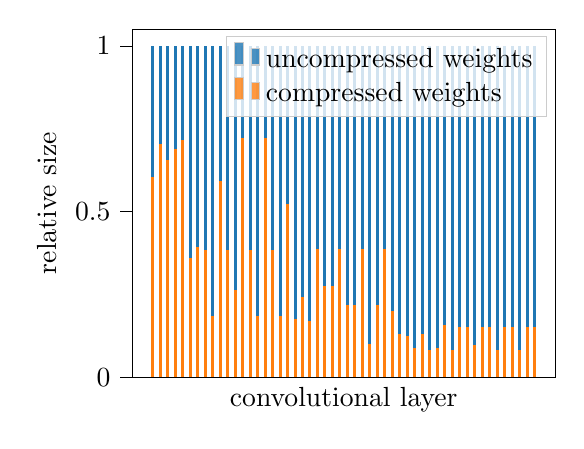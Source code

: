 % This file was created with tikzplotlib v0.10.1.
\begin{tikzpicture}

\definecolor{darkgray176}{RGB}{176,176,176}
\definecolor{darkorange25512714}{RGB}{255,127,14}
\definecolor{lightgray204}{RGB}{204,204,204}
\definecolor{steelblue31119180}{RGB}{31,119,180}

\begin{axis}[
height=6cm,
legend cell align={left},
legend style={fill opacity=0.8, draw opacity=1, text opacity=1, draw=lightgray204},
tick align=outside,
tick pos=left,
x grid style={darkgray176},
xlabel={convolutional layer},
xmin=-13.85, xmax=268.85,
xtick style={color=black},
xmajorticks=false,
y grid style={darkgray176},
ylabel={relative size},
ymin=0.0, ymax=1.05,
ytick style={color=black}
]
\draw[draw=none,fill=steelblue31119180] (axis cs:-1.0,0.0) rectangle (axis cs:1.0,1.0);
\addlegendimage{ybar,ybar legend,draw=none,fill=steelblue31119180}
\addlegendentry{uncompressed weights}

\draw[draw=none,fill=steelblue31119180] (axis cs:4.0,0.0) rectangle (axis cs:6.0,1.0);
\draw[draw=none,fill=steelblue31119180] (axis cs:9.0,0.0) rectangle (axis cs:11.0,1.0);
\draw[draw=none,fill=steelblue31119180] (axis cs:14.0,0.0) rectangle (axis cs:16.0,1.0);
\draw[draw=none,fill=steelblue31119180] (axis cs:19.0,0.0) rectangle (axis cs:21.0,1.0);
\draw[draw=none,fill=steelblue31119180] (axis cs:24.0,0.0) rectangle (axis cs:26.0,1.0);
\draw[draw=none,fill=steelblue31119180] (axis cs:29.0,0.0) rectangle (axis cs:31.0,1.0);
\draw[draw=none,fill=steelblue31119180] (axis cs:34.0,0.0) rectangle (axis cs:36.0,1.0);
\draw[draw=none,fill=steelblue31119180] (axis cs:39.0,0.0) rectangle (axis cs:41.0,1.0);
\draw[draw=none,fill=steelblue31119180] (axis cs:44.0,0.0) rectangle (axis cs:46.0,1.0);
\draw[draw=none,fill=steelblue31119180] (axis cs:49.0,0.0) rectangle (axis cs:51.0,1.0);
\draw[draw=none,fill=steelblue31119180] (axis cs:54.0,0.0) rectangle (axis cs:56.0,1.0);
\draw[draw=none,fill=steelblue31119180] (axis cs:59.0,0.0) rectangle (axis cs:61.0,1.0);
\draw[draw=none,fill=steelblue31119180] (axis cs:64.0,0.0) rectangle (axis cs:66.0,1.0);
\draw[draw=none,fill=steelblue31119180] (axis cs:69.0,0.0) rectangle (axis cs:71.0,1.0);
\draw[draw=none,fill=steelblue31119180] (axis cs:74.0,0.0) rectangle (axis cs:76.0,1.0);
\draw[draw=none,fill=steelblue31119180] (axis cs:79.0,0.0) rectangle (axis cs:81.0,1.0);
\draw[draw=none,fill=steelblue31119180] (axis cs:84.0,0.0) rectangle (axis cs:86.0,1.0);
\draw[draw=none,fill=steelblue31119180] (axis cs:89.0,0.0) rectangle (axis cs:91.0,1.0);
\draw[draw=none,fill=steelblue31119180] (axis cs:94.0,0.0) rectangle (axis cs:96.0,1.0);
\draw[draw=none,fill=steelblue31119180] (axis cs:99.0,0.0) rectangle (axis cs:101.0,1.0);
\draw[draw=none,fill=steelblue31119180] (axis cs:104.0,0.0) rectangle (axis cs:106.0,1.0);
\draw[draw=none,fill=steelblue31119180] (axis cs:109.0,0.0) rectangle (axis cs:111.0,1.0);
\draw[draw=none,fill=steelblue31119180] (axis cs:114.0,0.0) rectangle (axis cs:116.0,1.0);
\draw[draw=none,fill=steelblue31119180] (axis cs:119.0,0.0) rectangle (axis cs:121.0,1.0);
\draw[draw=none,fill=steelblue31119180] (axis cs:124.0,0.0) rectangle (axis cs:126.0,1.0);
\draw[draw=none,fill=steelblue31119180] (axis cs:129.0,0.0) rectangle (axis cs:131.0,1.0);
\draw[draw=none,fill=steelblue31119180] (axis cs:134.0,0.0) rectangle (axis cs:136.0,1.0);
\draw[draw=none,fill=steelblue31119180] (axis cs:139.0,0.0) rectangle (axis cs:141.0,1.0);
\draw[draw=none,fill=steelblue31119180] (axis cs:144.0,0.0) rectangle (axis cs:146.0,1.0);
\draw[draw=none,fill=steelblue31119180] (axis cs:149.0,0.0) rectangle (axis cs:151.0,1.0);
\draw[draw=none,fill=steelblue31119180] (axis cs:154.0,0.0) rectangle (axis cs:156.0,1.0);
\draw[draw=none,fill=steelblue31119180] (axis cs:159.0,0.0) rectangle (axis cs:161.0,1.0);
\draw[draw=none,fill=steelblue31119180] (axis cs:164.0,0.0) rectangle (axis cs:166.0,1.0);
\draw[draw=none,fill=steelblue31119180] (axis cs:169.0,0.0) rectangle (axis cs:171.0,1.0);
\draw[draw=none,fill=steelblue31119180] (axis cs:174.0,0.0) rectangle (axis cs:176.0,1.0);
\draw[draw=none,fill=steelblue31119180] (axis cs:179.0,0.0) rectangle (axis cs:181.0,1.0);
\draw[draw=none,fill=steelblue31119180] (axis cs:184.0,0.0) rectangle (axis cs:186.0,1.0);
\draw[draw=none,fill=steelblue31119180] (axis cs:189.0,0.0) rectangle (axis cs:191.0,1.0);
\draw[draw=none,fill=steelblue31119180] (axis cs:194.0,0.0) rectangle (axis cs:196.0,1.0);
\draw[draw=none,fill=steelblue31119180] (axis cs:199.0,0.0) rectangle (axis cs:201.0,1.0);
\draw[draw=none,fill=steelblue31119180] (axis cs:204.0,0.0) rectangle (axis cs:206.0,1.0);
\draw[draw=none,fill=steelblue31119180] (axis cs:209.0,0.0) rectangle (axis cs:211.0,1.0);
\draw[draw=none,fill=steelblue31119180] (axis cs:214.0,0.0) rectangle (axis cs:216.0,1.0);
\draw[draw=none,fill=steelblue31119180] (axis cs:219.0,0.0) rectangle (axis cs:221.0,1.0);
\draw[draw=none,fill=steelblue31119180] (axis cs:224.0,0.0) rectangle (axis cs:226.0,1.0);
\draw[draw=none,fill=steelblue31119180] (axis cs:229.0,0.0) rectangle (axis cs:231.0,1.0);
\draw[draw=none,fill=steelblue31119180] (axis cs:234.0,0.0) rectangle (axis cs:236.0,1.0);
\draw[draw=none,fill=steelblue31119180] (axis cs:239.0,0.0) rectangle (axis cs:241.0,1.0);
\draw[draw=none,fill=steelblue31119180] (axis cs:244.0,0.0) rectangle (axis cs:246.0,1.0);
\draw[draw=none,fill=steelblue31119180] (axis cs:249.0,0.0) rectangle (axis cs:251.0,1.0);
\draw[draw=none,fill=steelblue31119180] (axis cs:254.0,0.0) rectangle (axis cs:256.0,1.0);
\draw[draw=none,fill=darkorange25512714] (axis cs:-1.0,0.0) rectangle (axis cs:1.0,0.603);
\addlegendimage{ybar,ybar legend,draw=none,fill=darkorange25512714}
\addlegendentry{compressed weights}

\draw[draw=none,fill=darkorange25512714] (axis cs:4.0,0.0) rectangle (axis cs:6.0,0.704);
\draw[draw=none,fill=darkorange25512714] (axis cs:9.0,0.0) rectangle (axis cs:11.0,0.656);
\draw[draw=none,fill=darkorange25512714] (axis cs:14.0,0.0) rectangle (axis cs:16.0,0.69);
\draw[draw=none,fill=darkorange25512714] (axis cs:19.0,0.0) rectangle (axis cs:21.0,0.715);
\draw[draw=none,fill=darkorange25512714] (axis cs:24.0,0.0) rectangle (axis cs:26.0,0.361);
\draw[draw=none,fill=darkorange25512714] (axis cs:29.0,0.0) rectangle (axis cs:31.0,0.392);
\draw[draw=none,fill=darkorange25512714] (axis cs:34.0,0.0) rectangle (axis cs:36.0,0.383);
\draw[draw=none,fill=darkorange25512714] (axis cs:39.0,0.0) rectangle (axis cs:41.0,0.186);
\draw[draw=none,fill=darkorange25512714] (axis cs:44.0,0.0) rectangle (axis cs:46.0,0.593);
\draw[draw=none,fill=darkorange25512714] (axis cs:49.0,0.0) rectangle (axis cs:51.0,0.383);
\draw[draw=none,fill=darkorange25512714] (axis cs:54.0,0.0) rectangle (axis cs:56.0,0.262);
\draw[draw=none,fill=darkorange25512714] (axis cs:59.0,0.0) rectangle (axis cs:61.0,0.723);
\draw[draw=none,fill=darkorange25512714] (axis cs:64.0,0.0) rectangle (axis cs:66.0,0.383);
\draw[draw=none,fill=darkorange25512714] (axis cs:69.0,0.0) rectangle (axis cs:71.0,0.186);
\draw[draw=none,fill=darkorange25512714] (axis cs:74.0,0.0) rectangle (axis cs:76.0,0.723);
\draw[draw=none,fill=darkorange25512714] (axis cs:79.0,0.0) rectangle (axis cs:81.0,0.383);
\draw[draw=none,fill=darkorange25512714] (axis cs:84.0,0.0) rectangle (axis cs:86.0,0.186);
\draw[draw=none,fill=darkorange25512714] (axis cs:89.0,0.0) rectangle (axis cs:91.0,0.523);
\draw[draw=none,fill=darkorange25512714] (axis cs:94.0,0.0) rectangle (axis cs:96.0,0.175);
\draw[draw=none,fill=darkorange25512714] (axis cs:99.0,0.0) rectangle (axis cs:101.0,0.243);
\draw[draw=none,fill=darkorange25512714] (axis cs:104.0,0.0) rectangle (axis cs:106.0,0.168);
\draw[draw=none,fill=darkorange25512714] (axis cs:109.0,0.0) rectangle (axis cs:111.0,0.387);
\draw[draw=none,fill=darkorange25512714] (axis cs:114.0,0.0) rectangle (axis cs:116.0,0.275);
\draw[draw=none,fill=darkorange25512714] (axis cs:119.0,0.0) rectangle (axis cs:121.0,0.275);
\draw[draw=none,fill=darkorange25512714] (axis cs:124.0,0.0) rectangle (axis cs:126.0,0.387);
\draw[draw=none,fill=darkorange25512714] (axis cs:129.0,0.0) rectangle (axis cs:131.0,0.218);
\draw[draw=none,fill=darkorange25512714] (axis cs:134.0,0.0) rectangle (axis cs:136.0,0.218);
\draw[draw=none,fill=darkorange25512714] (axis cs:139.0,0.0) rectangle (axis cs:141.0,0.387);
\draw[draw=none,fill=darkorange25512714] (axis cs:144.0,0.0) rectangle (axis cs:146.0,0.1);
\draw[draw=none,fill=darkorange25512714] (axis cs:149.0,0.0) rectangle (axis cs:151.0,0.218);
\draw[draw=none,fill=darkorange25512714] (axis cs:154.0,0.0) rectangle (axis cs:156.0,0.387);
\draw[draw=none,fill=darkorange25512714] (axis cs:159.0,0.0) rectangle (axis cs:161.0,0.2);
\draw[draw=none,fill=darkorange25512714] (axis cs:164.0,0.0) rectangle (axis cs:166.0,0.131);
\draw[draw=none,fill=darkorange25512714] (axis cs:169.0,0.0) rectangle (axis cs:171.0,0.124);
\draw[draw=none,fill=darkorange25512714] (axis cs:174.0,0.0) rectangle (axis cs:176.0,0.087);
\draw[draw=none,fill=darkorange25512714] (axis cs:179.0,0.0) rectangle (axis cs:181.0,0.131);
\draw[draw=none,fill=darkorange25512714] (axis cs:184.0,0.0) rectangle (axis cs:186.0,0.081);
\draw[draw=none,fill=darkorange25512714] (axis cs:189.0,0.0) rectangle (axis cs:191.0,0.087);
\draw[draw=none,fill=darkorange25512714] (axis cs:194.0,0.0) rectangle (axis cs:196.0,0.156);
\draw[draw=none,fill=darkorange25512714] (axis cs:199.0,0.0) rectangle (axis cs:201.0,0.081);
\draw[draw=none,fill=darkorange25512714] (axis cs:204.0,0.0) rectangle (axis cs:206.0,0.15);
\draw[draw=none,fill=darkorange25512714] (axis cs:209.0,0.0) rectangle (axis cs:211.0,0.15);
\draw[draw=none,fill=darkorange25512714] (axis cs:214.0,0.0) rectangle (axis cs:216.0,0.097);
\draw[draw=none,fill=darkorange25512714] (axis cs:219.0,0.0) rectangle (axis cs:221.0,0.15);
\draw[draw=none,fill=darkorange25512714] (axis cs:224.0,0.0) rectangle (axis cs:226.0,0.15);
\draw[draw=none,fill=darkorange25512714] (axis cs:229.0,0.0) rectangle (axis cs:231.0,0.083);
\draw[draw=none,fill=darkorange25512714] (axis cs:234.0,0.0) rectangle (axis cs:236.0,0.15);
\draw[draw=none,fill=darkorange25512714] (axis cs:239.0,0.0) rectangle (axis cs:241.0,0.15);
\draw[draw=none,fill=darkorange25512714] (axis cs:244.0,0.0) rectangle (axis cs:246.0,0.083);
\draw[draw=none,fill=darkorange25512714] (axis cs:249.0,0.0) rectangle (axis cs:251.0,0.15);
\draw[draw=none,fill=darkorange25512714] (axis cs:254.0,0.0) rectangle (axis cs:256.0,0.15);
\end{axis}

\end{tikzpicture}
